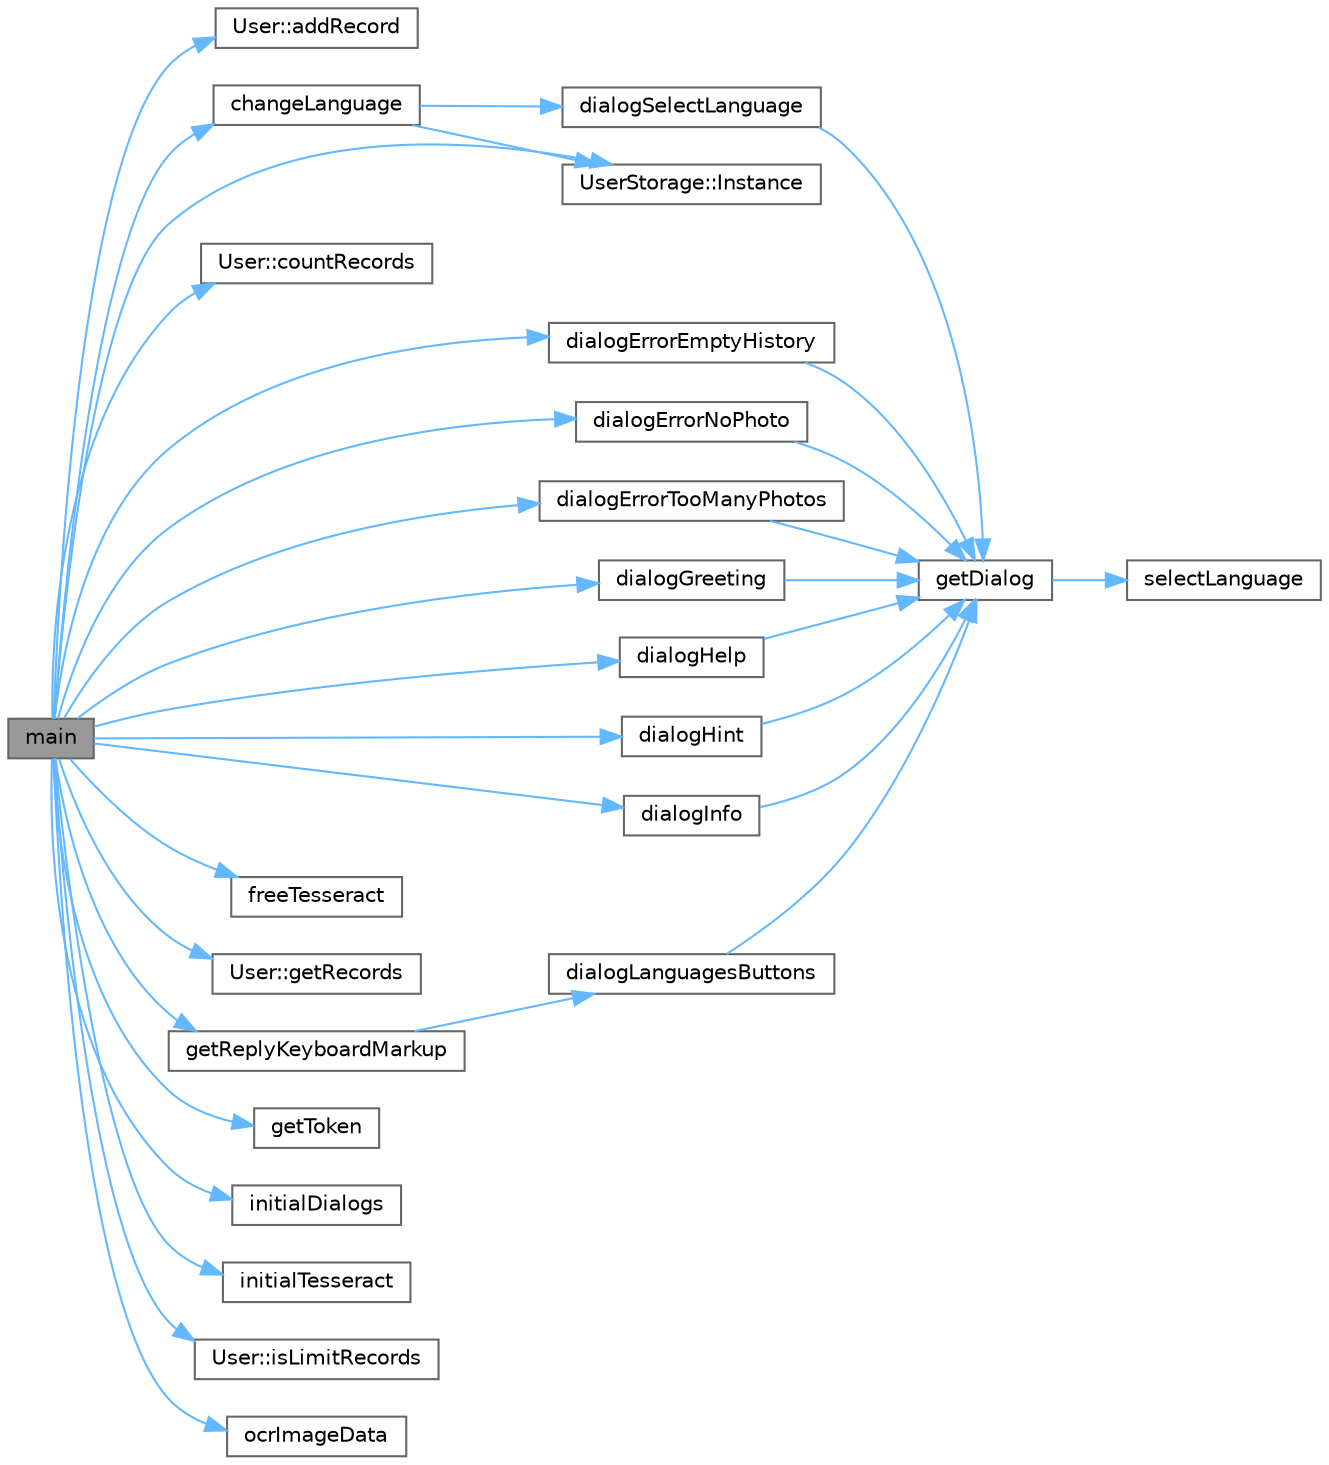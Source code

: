 digraph "main"
{
 // LATEX_PDF_SIZE
  bgcolor="transparent";
  edge [fontname=Helvetica,fontsize=10,labelfontname=Helvetica,labelfontsize=10];
  node [fontname=Helvetica,fontsize=10,shape=box,height=0.2,width=0.4];
  rankdir="LR";
  Node1 [label="main",height=0.2,width=0.4,color="gray40", fillcolor="grey60", style="filled", fontcolor="black",tooltip="Точка входа в приложение"];
  Node1 -> Node2 [color="steelblue1",style="solid"];
  Node2 [label="User::addRecord",height=0.2,width=0.4,color="grey40", fillcolor="white", style="filled",URL="$class_user.html#ac7ad8bba285cd87426890aa3a47aa1b7",tooltip="Метод добавления записи"];
  Node1 -> Node3 [color="steelblue1",style="solid"];
  Node3 [label="changeLanguage",height=0.2,width=0.4,color="grey40", fillcolor="white", style="filled",URL="$cursovaya_8cpp.html#aaab5e40c5651939de700fd45f93f39f1",tooltip="Процедура смены языка пользовательского интерфейса бота"];
  Node3 -> Node4 [color="steelblue1",style="solid"];
  Node4 [label="dialogSelectLanguage",height=0.2,width=0.4,color="grey40", fillcolor="white", style="filled",URL="$dialogs_8h.html#add8ec8cb6a7fbfb070fe37ea991a8a0d",tooltip="Функция получения диалога смены языка"];
  Node4 -> Node5 [color="steelblue1",style="solid"];
  Node5 [label="getDialog",height=0.2,width=0.4,color="grey40", fillcolor="white", style="filled",URL="$dialogs_8h.html#aa61017178f7b6622a86a4889335ff700",tooltip="Функция получения диалога"];
  Node5 -> Node6 [color="steelblue1",style="solid"];
  Node6 [label="selectLanguage",height=0.2,width=0.4,color="grey40", fillcolor="white", style="filled",URL="$dialogs_8h.html#aceddf3376fac8a9ad9c1e7f72be6d818",tooltip="Функция получения диалога"];
  Node3 -> Node7 [color="steelblue1",style="solid"];
  Node7 [label="UserStorage::Instance",height=0.2,width=0.4,color="grey40", fillcolor="white", style="filled",URL="$class_user_storage.html#a517d664566fb7190ce95e1b5688851ed",tooltip="Метод получения экземпляра класса-одиночки UserStorage"];
  Node1 -> Node8 [color="steelblue1",style="solid"];
  Node8 [label="User::countRecords",height=0.2,width=0.4,color="grey40", fillcolor="white", style="filled",URL="$class_user.html#ae0c649a678270d65613b2f739dca1c32",tooltip="Количество запросов в истории пользователя"];
  Node1 -> Node9 [color="steelblue1",style="solid"];
  Node9 [label="dialogErrorEmptyHistory",height=0.2,width=0.4,color="grey40", fillcolor="white", style="filled",URL="$dialogs_8h.html#a60709d434b7d5534c1ab08ecffbd7661",tooltip="Функция получения текста ошибки отсутствия истории запросов"];
  Node9 -> Node5 [color="steelblue1",style="solid"];
  Node1 -> Node10 [color="steelblue1",style="solid"];
  Node10 [label="dialogErrorNoPhoto",height=0.2,width=0.4,color="grey40", fillcolor="white", style="filled",URL="$dialogs_8h.html#ac5d0a556a84f6f0fdd486463c35155b5",tooltip="Функция получения текста ошибки отсутствия фото"];
  Node10 -> Node5 [color="steelblue1",style="solid"];
  Node1 -> Node11 [color="steelblue1",style="solid"];
  Node11 [label="dialogErrorTooManyPhotos",height=0.2,width=0.4,color="grey40", fillcolor="white", style="filled",URL="$dialogs_8h.html#a587d6340f84849a7cb09cace3f97cc44",tooltip="Функция получения текста ошибки прывышения количества фотографий"];
  Node11 -> Node5 [color="steelblue1",style="solid"];
  Node1 -> Node12 [color="steelblue1",style="solid"];
  Node12 [label="dialogGreeting",height=0.2,width=0.4,color="grey40", fillcolor="white", style="filled",URL="$dialogs_8h.html#a559f5a14ccb81f21075b5b7294bcfd1c",tooltip="Функция получения диалога приветствия"];
  Node12 -> Node5 [color="steelblue1",style="solid"];
  Node1 -> Node13 [color="steelblue1",style="solid"];
  Node13 [label="dialogHelp",height=0.2,width=0.4,color="grey40", fillcolor="white", style="filled",URL="$dialogs_8h.html#aae6622f674c2934dd48b08328391a3c3",tooltip="Функция получения текста справки"];
  Node13 -> Node5 [color="steelblue1",style="solid"];
  Node1 -> Node14 [color="steelblue1",style="solid"];
  Node14 [label="dialogHint",height=0.2,width=0.4,color="grey40", fillcolor="white", style="filled",URL="$dialogs_8h.html#a87607e98dcf23cff0bed92b7efe39465",tooltip="Функция получения текста подсказки"];
  Node14 -> Node5 [color="steelblue1",style="solid"];
  Node1 -> Node15 [color="steelblue1",style="solid"];
  Node15 [label="dialogInfo",height=0.2,width=0.4,color="grey40", fillcolor="white", style="filled",URL="$dialogs_8h.html#a475efb530cfaab87a4718869cca8639e",tooltip="Функция получения информации о боте"];
  Node15 -> Node5 [color="steelblue1",style="solid"];
  Node1 -> Node16 [color="steelblue1",style="solid"];
  Node16 [label="freeTesseract",height=0.2,width=0.4,color="grey40", fillcolor="white", style="filled",URL="$cursovaya_8cpp.html#ab208a764a527ab13fd0c8a1a323727b1",tooltip="Процедура высвобождения памяти, занятой tesseractApi"];
  Node1 -> Node17 [color="steelblue1",style="solid"];
  Node17 [label="User::getRecords",height=0.2,width=0.4,color="grey40", fillcolor="white", style="filled",URL="$class_user.html#abc59393d99ed212da3c193cd4d5be1da",tooltip="Метод получения истории запросов"];
  Node1 -> Node18 [color="steelblue1",style="solid"];
  Node18 [label="getReplyKeyboardMarkup",height=0.2,width=0.4,color="grey40", fillcolor="white", style="filled",URL="$cursovaya_8cpp.html#afb712dc6852069deebdc10280e811305",tooltip="Функция получения клавиатуры для выбора языка"];
  Node18 -> Node19 [color="steelblue1",style="solid"];
  Node19 [label="dialogLanguagesButtons",height=0.2,width=0.4,color="grey40", fillcolor="white", style="filled",URL="$dialogs_8h.html#abccf0729d4972f706dce48b73d3b2b6a",tooltip="Функция получения подписи кнопки смены языка"];
  Node19 -> Node5 [color="steelblue1",style="solid"];
  Node1 -> Node20 [color="steelblue1",style="solid"];
  Node20 [label="getToken",height=0.2,width=0.4,color="grey40", fillcolor="white", style="filled",URL="$cursovaya_8cpp.html#ada2ffbb1419621e1b3bfe18b3fbe748c",tooltip="Функция получения токена для Telegram API."];
  Node1 -> Node21 [color="steelblue1",style="solid"];
  Node21 [label="initialDialogs",height=0.2,width=0.4,color="grey40", fillcolor="white", style="filled",URL="$dialogs_8h.html#ae0dd2973b142354c451f4179e13600ea",tooltip="Процедура инициализации диалогов"];
  Node1 -> Node22 [color="steelblue1",style="solid"];
  Node22 [label="initialTesseract",height=0.2,width=0.4,color="grey40", fillcolor="white", style="filled",URL="$cursovaya_8cpp.html#a928c7d0bdbe6eea908386a99e384dd99",tooltip="Процедура инициализации tesseractApi"];
  Node1 -> Node7 [color="steelblue1",style="solid"];
  Node1 -> Node23 [color="steelblue1",style="solid"];
  Node23 [label="User::isLimitRecords",height=0.2,width=0.4,color="grey40", fillcolor="white", style="filled",URL="$class_user.html#ae7a1935b898dc85a8800537896094fdd",tooltip="Метод проверки превышения количества запросов на распознование текста"];
  Node1 -> Node24 [color="steelblue1",style="solid"];
  Node24 [label="ocrImageData",height=0.2,width=0.4,color="grey40", fillcolor="white", style="filled",URL="$cursovaya_8cpp.html#a402e1429ddec10958e677ac812858088",tooltip="Функция распознавания текста на изображении по объекту изображения"];
}
